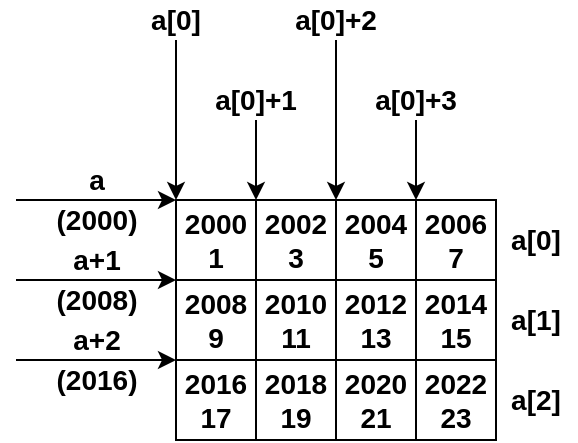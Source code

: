 <mxfile version="14.5.1" type="device"><diagram id="HL88SDDvlImpll4RRU7f" name="第 1 页"><mxGraphModel dx="988" dy="560" grid="1" gridSize="10" guides="1" tooltips="1" connect="1" arrows="1" fold="1" page="1" pageScale="1" pageWidth="827" pageHeight="1169" math="0" shadow="0"><root><mxCell id="0"/><mxCell id="1" parent="0"/><mxCell id="Od01xY-vL31sZcYSY6ED-1" value="" style="endArrow=classic;html=1;entryX=0;entryY=0;entryDx=0;entryDy=0;" edge="1" parent="1" target="Od01xY-vL31sZcYSY6ED-13"><mxGeometry width="50" height="50" relative="1" as="geometry"><mxPoint x="200" y="120" as="sourcePoint"/><mxPoint x="280" y="120" as="targetPoint"/></mxGeometry></mxCell><mxCell id="Od01xY-vL31sZcYSY6ED-2" value="&lt;span style=&quot;font-size: 14px&quot;&gt;&lt;b&gt;a&lt;/b&gt;&lt;/span&gt;" style="text;html=1;align=center;verticalAlign=middle;resizable=0;points=[];autosize=1;" vertex="1" parent="1"><mxGeometry x="230" y="100" width="20" height="20" as="geometry"/></mxCell><mxCell id="Od01xY-vL31sZcYSY6ED-3" value="&lt;b&gt;&lt;font style=&quot;font-size: 14px&quot;&gt;a[0]&lt;/font&gt;&lt;/b&gt;" style="text;html=1;strokeColor=none;fillColor=none;align=center;verticalAlign=middle;whiteSpace=wrap;rounded=0;" vertex="1" parent="1"><mxGeometry x="440" y="130" width="40" height="20" as="geometry"/></mxCell><mxCell id="Od01xY-vL31sZcYSY6ED-4" value="&lt;b&gt;&lt;font style=&quot;font-size: 14px&quot;&gt;a[1]&lt;/font&gt;&lt;/b&gt;" style="text;html=1;strokeColor=none;fillColor=none;align=center;verticalAlign=middle;whiteSpace=wrap;rounded=0;" vertex="1" parent="1"><mxGeometry x="440" y="170" width="40" height="20" as="geometry"/></mxCell><mxCell id="Od01xY-vL31sZcYSY6ED-5" value="&lt;b&gt;&lt;font style=&quot;font-size: 14px&quot;&gt;a[2]&lt;/font&gt;&lt;/b&gt;" style="text;html=1;strokeColor=none;fillColor=none;align=center;verticalAlign=middle;whiteSpace=wrap;rounded=0;" vertex="1" parent="1"><mxGeometry x="440" y="210" width="40" height="20" as="geometry"/></mxCell><mxCell id="Od01xY-vL31sZcYSY6ED-6" value="" style="endArrow=classic;html=1;entryX=0;entryY=0;entryDx=0;entryDy=0;" edge="1" parent="1" target="Od01xY-vL31sZcYSY6ED-17"><mxGeometry width="50" height="50" relative="1" as="geometry"><mxPoint x="200" y="160" as="sourcePoint"/><mxPoint x="280" y="160" as="targetPoint"/></mxGeometry></mxCell><mxCell id="Od01xY-vL31sZcYSY6ED-7" value="" style="endArrow=classic;html=1;entryX=0;entryY=0;entryDx=0;entryDy=0;" edge="1" parent="1" target="Od01xY-vL31sZcYSY6ED-21"><mxGeometry width="50" height="50" relative="1" as="geometry"><mxPoint x="200" y="200" as="sourcePoint"/><mxPoint x="280" y="200" as="targetPoint"/></mxGeometry></mxCell><mxCell id="Od01xY-vL31sZcYSY6ED-8" value="&lt;span style=&quot;font-size: 14px&quot;&gt;&lt;b&gt;a+1&lt;/b&gt;&lt;/span&gt;" style="text;html=1;align=center;verticalAlign=middle;resizable=0;points=[];autosize=1;" vertex="1" parent="1"><mxGeometry x="220" y="140" width="40" height="20" as="geometry"/></mxCell><mxCell id="Od01xY-vL31sZcYSY6ED-9" value="&lt;span style=&quot;font-size: 14px&quot;&gt;&lt;b&gt;a+2&lt;/b&gt;&lt;/span&gt;" style="text;html=1;align=center;verticalAlign=middle;resizable=0;points=[];autosize=1;" vertex="1" parent="1"><mxGeometry x="220" y="180" width="40" height="20" as="geometry"/></mxCell><mxCell id="Od01xY-vL31sZcYSY6ED-10" value="&lt;b&gt;&lt;font style=&quot;font-size: 14px&quot;&gt;(2000)&lt;/font&gt;&lt;/b&gt;" style="text;html=1;align=center;verticalAlign=middle;resizable=0;points=[];autosize=1;" vertex="1" parent="1"><mxGeometry x="210" y="120" width="60" height="20" as="geometry"/></mxCell><mxCell id="Od01xY-vL31sZcYSY6ED-11" value="&lt;b&gt;&lt;font style=&quot;font-size: 14px&quot;&gt;(2008)&lt;/font&gt;&lt;/b&gt;" style="text;html=1;align=center;verticalAlign=middle;resizable=0;points=[];autosize=1;" vertex="1" parent="1"><mxGeometry x="210" y="160" width="60" height="20" as="geometry"/></mxCell><mxCell id="Od01xY-vL31sZcYSY6ED-12" value="&lt;b&gt;&lt;font style=&quot;font-size: 14px&quot;&gt;(2016)&lt;/font&gt;&lt;/b&gt;" style="text;html=1;align=center;verticalAlign=middle;resizable=0;points=[];autosize=1;" vertex="1" parent="1"><mxGeometry x="210" y="200" width="60" height="20" as="geometry"/></mxCell><mxCell id="Od01xY-vL31sZcYSY6ED-13" value="&lt;b&gt;&lt;font style=&quot;font-size: 14px&quot;&gt;2000&lt;br&gt;1&lt;/font&gt;&lt;/b&gt;" style="rounded=0;whiteSpace=wrap;html=1;" vertex="1" parent="1"><mxGeometry x="280" y="120" width="40" height="40" as="geometry"/></mxCell><mxCell id="Od01xY-vL31sZcYSY6ED-14" value="&lt;b&gt;&lt;font style=&quot;font-size: 14px&quot;&gt;2002&lt;br&gt;3&lt;/font&gt;&lt;/b&gt;" style="rounded=0;whiteSpace=wrap;html=1;" vertex="1" parent="1"><mxGeometry x="320" y="120" width="40" height="40" as="geometry"/></mxCell><mxCell id="Od01xY-vL31sZcYSY6ED-15" value="&lt;b&gt;&lt;font style=&quot;font-size: 14px&quot;&gt;2004&lt;br&gt;5&lt;/font&gt;&lt;/b&gt;" style="rounded=0;whiteSpace=wrap;html=1;" vertex="1" parent="1"><mxGeometry x="360" y="120" width="40" height="40" as="geometry"/></mxCell><mxCell id="Od01xY-vL31sZcYSY6ED-16" value="&lt;b&gt;&lt;font style=&quot;font-size: 14px&quot;&gt;2006&lt;br&gt;7&lt;/font&gt;&lt;/b&gt;" style="rounded=0;whiteSpace=wrap;html=1;" vertex="1" parent="1"><mxGeometry x="400" y="120" width="40" height="40" as="geometry"/></mxCell><mxCell id="Od01xY-vL31sZcYSY6ED-17" value="&lt;b&gt;&lt;font style=&quot;font-size: 14px&quot;&gt;2008&lt;br&gt;9&lt;/font&gt;&lt;/b&gt;" style="rounded=0;whiteSpace=wrap;html=1;" vertex="1" parent="1"><mxGeometry x="280" y="160" width="40" height="40" as="geometry"/></mxCell><mxCell id="Od01xY-vL31sZcYSY6ED-18" value="&lt;b&gt;&lt;font style=&quot;font-size: 14px&quot;&gt;2010&lt;br&gt;11&lt;/font&gt;&lt;/b&gt;" style="rounded=0;whiteSpace=wrap;html=1;" vertex="1" parent="1"><mxGeometry x="320" y="160" width="40" height="40" as="geometry"/></mxCell><mxCell id="Od01xY-vL31sZcYSY6ED-19" value="&lt;b&gt;&lt;font style=&quot;font-size: 14px&quot;&gt;2012&lt;br&gt;13&lt;/font&gt;&lt;/b&gt;" style="rounded=0;whiteSpace=wrap;html=1;" vertex="1" parent="1"><mxGeometry x="360" y="160" width="40" height="40" as="geometry"/></mxCell><mxCell id="Od01xY-vL31sZcYSY6ED-20" value="&lt;b&gt;&lt;font style=&quot;font-size: 14px&quot;&gt;2014&lt;br&gt;15&lt;/font&gt;&lt;/b&gt;" style="rounded=0;whiteSpace=wrap;html=1;" vertex="1" parent="1"><mxGeometry x="400" y="160" width="40" height="40" as="geometry"/></mxCell><mxCell id="Od01xY-vL31sZcYSY6ED-21" value="&lt;b&gt;&lt;font style=&quot;font-size: 14px&quot;&gt;2016&lt;br&gt;17&lt;/font&gt;&lt;/b&gt;" style="rounded=0;whiteSpace=wrap;html=1;" vertex="1" parent="1"><mxGeometry x="280" y="200" width="40" height="40" as="geometry"/></mxCell><mxCell id="Od01xY-vL31sZcYSY6ED-22" value="&lt;b&gt;&lt;font style=&quot;font-size: 14px&quot;&gt;2018&lt;br&gt;19&lt;/font&gt;&lt;/b&gt;" style="rounded=0;whiteSpace=wrap;html=1;" vertex="1" parent="1"><mxGeometry x="320" y="200" width="40" height="40" as="geometry"/></mxCell><mxCell id="Od01xY-vL31sZcYSY6ED-23" value="&lt;span style=&quot;font-size: 14px&quot;&gt;&lt;b&gt;2020&lt;br&gt;21&lt;/b&gt;&lt;/span&gt;" style="rounded=0;whiteSpace=wrap;html=1;" vertex="1" parent="1"><mxGeometry x="360" y="200" width="40" height="40" as="geometry"/></mxCell><mxCell id="Od01xY-vL31sZcYSY6ED-24" value="&lt;b&gt;&lt;font style=&quot;font-size: 14px&quot;&gt;2022&lt;br&gt;23&lt;/font&gt;&lt;/b&gt;" style="rounded=0;whiteSpace=wrap;html=1;" vertex="1" parent="1"><mxGeometry x="400" y="200" width="40" height="40" as="geometry"/></mxCell><mxCell id="Od01xY-vL31sZcYSY6ED-25" value="" style="endArrow=classic;html=1;entryX=0;entryY=0;entryDx=0;entryDy=0;" edge="1" parent="1" target="Od01xY-vL31sZcYSY6ED-13"><mxGeometry width="50" height="50" relative="1" as="geometry"><mxPoint x="280" y="40" as="sourcePoint"/><mxPoint x="320" y="40" as="targetPoint"/></mxGeometry></mxCell><mxCell id="Od01xY-vL31sZcYSY6ED-26" value="" style="endArrow=classic;html=1;entryX=0;entryY=0;entryDx=0;entryDy=0;" edge="1" parent="1" target="Od01xY-vL31sZcYSY6ED-14"><mxGeometry width="50" height="50" relative="1" as="geometry"><mxPoint x="320" y="80" as="sourcePoint"/><mxPoint x="290" y="130" as="targetPoint"/></mxGeometry></mxCell><mxCell id="Od01xY-vL31sZcYSY6ED-27" value="" style="endArrow=classic;html=1;entryX=1;entryY=0;entryDx=0;entryDy=0;" edge="1" parent="1" target="Od01xY-vL31sZcYSY6ED-14"><mxGeometry width="50" height="50" relative="1" as="geometry"><mxPoint x="360" y="40" as="sourcePoint"/><mxPoint x="350" y="120" as="targetPoint"/></mxGeometry></mxCell><mxCell id="Od01xY-vL31sZcYSY6ED-28" value="" style="endArrow=classic;html=1;entryX=0;entryY=0;entryDx=0;entryDy=0;" edge="1" parent="1" target="Od01xY-vL31sZcYSY6ED-16"><mxGeometry width="50" height="50" relative="1" as="geometry"><mxPoint x="400" y="80" as="sourcePoint"/><mxPoint x="370" y="130" as="targetPoint"/></mxGeometry></mxCell><mxCell id="Od01xY-vL31sZcYSY6ED-29" value="&lt;b&gt;&lt;font style=&quot;font-size: 14px&quot;&gt;a[0]&lt;/font&gt;&lt;/b&gt;" style="text;html=1;strokeColor=none;fillColor=none;align=center;verticalAlign=middle;whiteSpace=wrap;rounded=0;" vertex="1" parent="1"><mxGeometry x="260" y="20" width="40" height="20" as="geometry"/></mxCell><mxCell id="Od01xY-vL31sZcYSY6ED-30" value="&lt;b&gt;&lt;font style=&quot;font-size: 14px&quot;&gt;a[0]+1&lt;/font&gt;&lt;/b&gt;" style="text;html=1;strokeColor=none;fillColor=none;align=center;verticalAlign=middle;whiteSpace=wrap;rounded=0;" vertex="1" parent="1"><mxGeometry x="300" y="60" width="40" height="20" as="geometry"/></mxCell><mxCell id="Od01xY-vL31sZcYSY6ED-32" value="&lt;b&gt;&lt;font style=&quot;font-size: 14px&quot;&gt;a[0]+2&lt;/font&gt;&lt;/b&gt;" style="text;html=1;strokeColor=none;fillColor=none;align=center;verticalAlign=middle;whiteSpace=wrap;rounded=0;" vertex="1" parent="1"><mxGeometry x="340" y="20" width="40" height="20" as="geometry"/></mxCell><mxCell id="Od01xY-vL31sZcYSY6ED-33" value="&lt;b&gt;&lt;font style=&quot;font-size: 14px&quot;&gt;a[0]+3&lt;/font&gt;&lt;/b&gt;" style="text;html=1;strokeColor=none;fillColor=none;align=center;verticalAlign=middle;whiteSpace=wrap;rounded=0;" vertex="1" parent="1"><mxGeometry x="380" y="60" width="40" height="20" as="geometry"/></mxCell></root></mxGraphModel></diagram></mxfile>